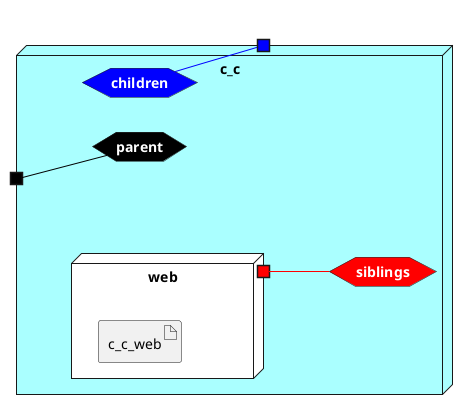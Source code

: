 @startuml

left to right direction







node "c_c" #aaffff {


    hexagon parentnet #black [
            <b><color:white>parent</color></b>
    ]
    
    portin " " as parentnetPortIn #black
    parentnetPortIn -[#black]- parentnet
    
    hexagon childrennet #blue [
            <b><color:white>children</color></b>
    ]
    
    portout " " as childrennetPortOut #blue
    childrennet -[#blue]- childrennetPortOut
    
    hexagon siblingsnet #red [
            <b><color:white>siblings</color></b>
    ]
    

node "web" as webService #white {
    portOut " " as webServicesiblingsnet #red
   webServicesiblingsnet -[#red]- siblingsnet
   

    artifact "c_c_web" as c_c_webimage
    
}

}


@enduml
